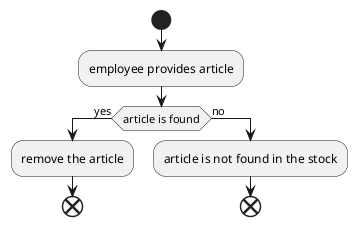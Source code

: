 @startuml
start

:employee provides article;
if(article is found) then (yes)
:remove the article;
end
else (no)
:article is not found in the stock;


end
@enduml